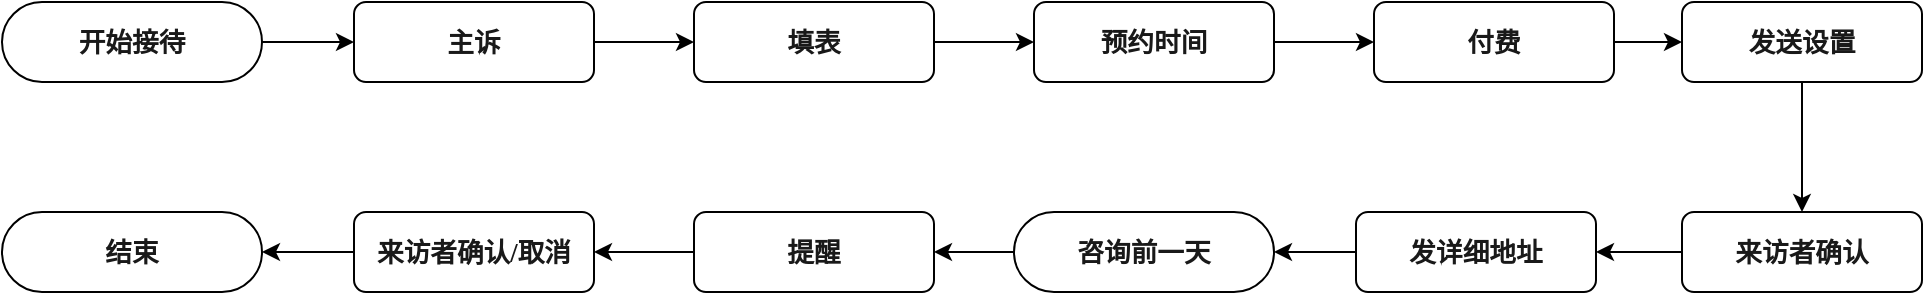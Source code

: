 <mxfile version="24.5.3" type="github">
  <diagram id="C5RBs43oDa-KdzZeNtuy" name="Page-1">
    <mxGraphModel dx="1185" dy="1851" grid="1" gridSize="10" guides="1" tooltips="1" connect="1" arrows="1" fold="1" page="1" pageScale="1" pageWidth="827" pageHeight="1169" math="0" shadow="0">
      <root>
        <mxCell id="WIyWlLk6GJQsqaUBKTNV-0" />
        <mxCell id="WIyWlLk6GJQsqaUBKTNV-1" parent="WIyWlLk6GJQsqaUBKTNV-0" />
        <UserObject label="&lt;span style=&quot;font-family:&#39;Microsoft YaHei&#39;; font-size:10pt; font-weight:600; color:#191919;&quot;&gt;主诉&lt;/span&gt;" tooltip="https://www.wjx.top/vm/PAEKFaG.aspx# " id="WIyWlLk6GJQsqaUBKTNV-3">
          <mxCell style="rounded=1;whiteSpace=wrap;html=1;fontSize=12;glass=0;strokeWidth=1;shadow=0;" parent="WIyWlLk6GJQsqaUBKTNV-1" vertex="1">
            <mxGeometry x="206" y="-15" width="120" height="40" as="geometry" />
          </mxCell>
        </UserObject>
        <mxCell id="7XbU0VK9b8gOayEAfSGL-2" value="&lt;span style=&quot;color: rgb(25, 25, 25); font-family: &amp;quot;Microsoft YaHei&amp;quot;; font-size: 13.333px; font-weight: 600;&quot;&gt;开始接待&lt;/span&gt;" style="html=1;dashed=0;whiteSpace=wrap;shape=mxgraph.dfd.start" vertex="1" parent="WIyWlLk6GJQsqaUBKTNV-1">
          <mxGeometry x="30" y="-15" width="130" height="40" as="geometry" />
        </mxCell>
        <mxCell id="7XbU0VK9b8gOayEAfSGL-8" value="" style="edgeStyle=orthogonalEdgeStyle;rounded=0;orthogonalLoop=1;jettySize=auto;html=1;" edge="1" parent="WIyWlLk6GJQsqaUBKTNV-1" source="7XbU0VK9b8gOayEAfSGL-5" target="7XbU0VK9b8gOayEAfSGL-7">
          <mxGeometry relative="1" as="geometry" />
        </mxCell>
        <UserObject label="&lt;span style=&quot;font-family:&#39;Microsoft YaHei&#39;; font-size:10pt; font-weight:600; color:#191919;&quot;&gt;填表&lt;/span&gt;" tooltip="https://www.wjx.top/vm/PAEKFaG.aspx# " id="7XbU0VK9b8gOayEAfSGL-5">
          <mxCell style="rounded=1;whiteSpace=wrap;html=1;fontSize=12;glass=0;strokeWidth=1;shadow=0;" vertex="1" parent="WIyWlLk6GJQsqaUBKTNV-1">
            <mxGeometry x="376" y="-15" width="120" height="40" as="geometry" />
          </mxCell>
        </UserObject>
        <mxCell id="7XbU0VK9b8gOayEAfSGL-10" value="" style="edgeStyle=orthogonalEdgeStyle;rounded=0;orthogonalLoop=1;jettySize=auto;html=1;" edge="1" parent="WIyWlLk6GJQsqaUBKTNV-1" source="7XbU0VK9b8gOayEAfSGL-7" target="7XbU0VK9b8gOayEAfSGL-9">
          <mxGeometry relative="1" as="geometry" />
        </mxCell>
        <mxCell id="7XbU0VK9b8gOayEAfSGL-7" value="&lt;span style=&quot;font-family:&#39;Microsoft YaHei&#39;; font-size:10pt; font-weight:600; color:#191919;&quot;&gt;预约时间&lt;/span&gt;" style="rounded=1;whiteSpace=wrap;html=1;fontSize=12;glass=0;strokeWidth=1;shadow=0;" vertex="1" parent="WIyWlLk6GJQsqaUBKTNV-1">
          <mxGeometry x="546" y="-15" width="120" height="40" as="geometry" />
        </mxCell>
        <mxCell id="7XbU0VK9b8gOayEAfSGL-16" value="" style="edgeStyle=orthogonalEdgeStyle;rounded=0;orthogonalLoop=1;jettySize=auto;html=1;" edge="1" parent="WIyWlLk6GJQsqaUBKTNV-1" source="7XbU0VK9b8gOayEAfSGL-9" target="7XbU0VK9b8gOayEAfSGL-15">
          <mxGeometry relative="1" as="geometry" />
        </mxCell>
        <mxCell id="7XbU0VK9b8gOayEAfSGL-9" value="&lt;span style=&quot;font-family:&#39;Microsoft YaHei&#39;; font-size:10pt; font-weight:600; color:#191919;&quot;&gt;付费&lt;/span&gt;" style="rounded=1;whiteSpace=wrap;html=1;fontSize=12;glass=0;strokeWidth=1;shadow=0;" vertex="1" parent="WIyWlLk6GJQsqaUBKTNV-1">
          <mxGeometry x="716" y="-15" width="120" height="40" as="geometry" />
        </mxCell>
        <mxCell id="7XbU0VK9b8gOayEAfSGL-11" value="" style="edgeStyle=orthogonalEdgeStyle;rounded=0;orthogonalLoop=1;jettySize=auto;html=1;exitX=1;exitY=0.5;exitDx=0;exitDy=0;exitPerimeter=0;entryX=0;entryY=0.5;entryDx=0;entryDy=0;" edge="1" parent="WIyWlLk6GJQsqaUBKTNV-1" source="7XbU0VK9b8gOayEAfSGL-2" target="WIyWlLk6GJQsqaUBKTNV-3">
          <mxGeometry relative="1" as="geometry">
            <mxPoint x="520" y="15" as="sourcePoint" />
            <mxPoint x="570" y="15" as="targetPoint" />
          </mxGeometry>
        </mxCell>
        <mxCell id="7XbU0VK9b8gOayEAfSGL-12" value="" style="edgeStyle=orthogonalEdgeStyle;rounded=0;orthogonalLoop=1;jettySize=auto;html=1;exitX=1;exitY=0.5;exitDx=0;exitDy=0;entryX=0;entryY=0.5;entryDx=0;entryDy=0;" edge="1" parent="WIyWlLk6GJQsqaUBKTNV-1" source="WIyWlLk6GJQsqaUBKTNV-3" target="7XbU0VK9b8gOayEAfSGL-5">
          <mxGeometry relative="1" as="geometry">
            <mxPoint x="530" y="25" as="sourcePoint" />
            <mxPoint x="580" y="25" as="targetPoint" />
          </mxGeometry>
        </mxCell>
        <mxCell id="7XbU0VK9b8gOayEAfSGL-18" value="" style="edgeStyle=orthogonalEdgeStyle;rounded=0;orthogonalLoop=1;jettySize=auto;html=1;exitX=0.5;exitY=1;exitDx=0;exitDy=0;" edge="1" parent="WIyWlLk6GJQsqaUBKTNV-1" source="7XbU0VK9b8gOayEAfSGL-15" target="7XbU0VK9b8gOayEAfSGL-17">
          <mxGeometry relative="1" as="geometry" />
        </mxCell>
        <mxCell id="7XbU0VK9b8gOayEAfSGL-15" value="&lt;span style=&quot;font-family:&#39;Microsoft YaHei&#39;; font-size:10pt; font-weight:600; color:#191919;&quot;&gt;发送设置&lt;/span&gt;" style="rounded=1;whiteSpace=wrap;html=1;fontSize=12;glass=0;strokeWidth=1;shadow=0;" vertex="1" parent="WIyWlLk6GJQsqaUBKTNV-1">
          <mxGeometry x="870" y="-15" width="120" height="40" as="geometry" />
        </mxCell>
        <mxCell id="7XbU0VK9b8gOayEAfSGL-20" value="" style="edgeStyle=orthogonalEdgeStyle;rounded=0;orthogonalLoop=1;jettySize=auto;html=1;" edge="1" parent="WIyWlLk6GJQsqaUBKTNV-1" source="7XbU0VK9b8gOayEAfSGL-17" target="7XbU0VK9b8gOayEAfSGL-19">
          <mxGeometry relative="1" as="geometry" />
        </mxCell>
        <mxCell id="7XbU0VK9b8gOayEAfSGL-17" value="&lt;span style=&quot;font-family:&#39;Microsoft YaHei&#39;; font-size:10pt; font-weight:600; color:#191919;&quot;&gt;来访者确认&lt;/span&gt;" style="rounded=1;whiteSpace=wrap;html=1;fontSize=12;glass=0;strokeWidth=1;shadow=0;" vertex="1" parent="WIyWlLk6GJQsqaUBKTNV-1">
          <mxGeometry x="870" y="90" width="120" height="40" as="geometry" />
        </mxCell>
        <mxCell id="7XbU0VK9b8gOayEAfSGL-22" value="" style="edgeStyle=orthogonalEdgeStyle;rounded=0;orthogonalLoop=1;jettySize=auto;html=1;" edge="1" parent="WIyWlLk6GJQsqaUBKTNV-1" source="7XbU0VK9b8gOayEAfSGL-19" target="7XbU0VK9b8gOayEAfSGL-21">
          <mxGeometry relative="1" as="geometry" />
        </mxCell>
        <mxCell id="7XbU0VK9b8gOayEAfSGL-19" value="&lt;span style=&quot;font-family:&#39;Microsoft YaHei&#39;; font-size:10pt; font-weight:600; color:#191919;&quot;&gt;发详细地址&lt;/span&gt;" style="rounded=1;whiteSpace=wrap;html=1;fontSize=12;glass=0;strokeWidth=1;shadow=0;" vertex="1" parent="WIyWlLk6GJQsqaUBKTNV-1">
          <mxGeometry x="707" y="90" width="120" height="40" as="geometry" />
        </mxCell>
        <mxCell id="7XbU0VK9b8gOayEAfSGL-21" value="&lt;b style=&quot;color: rgb(25, 25, 25); font-family: &amp;quot;Microsoft YaHei&amp;quot;; font-size: 13.333px;&quot;&gt;咨询前一天&lt;/b&gt;" style="html=1;dashed=0;whiteSpace=wrap;shape=mxgraph.dfd.start" vertex="1" parent="WIyWlLk6GJQsqaUBKTNV-1">
          <mxGeometry x="536" y="90" width="130" height="40" as="geometry" />
        </mxCell>
        <mxCell id="7XbU0VK9b8gOayEAfSGL-23" value="&lt;span style=&quot;font-family:&#39;Microsoft YaHei&#39;; font-size:10pt; font-weight:600; color:#191919;&quot;&gt;提醒&lt;/span&gt;" style="rounded=1;whiteSpace=wrap;html=1;fontSize=12;glass=0;strokeWidth=1;shadow=0;" vertex="1" parent="WIyWlLk6GJQsqaUBKTNV-1">
          <mxGeometry x="376" y="90" width="120" height="40" as="geometry" />
        </mxCell>
        <mxCell id="7XbU0VK9b8gOayEAfSGL-29" value="" style="edgeStyle=orthogonalEdgeStyle;rounded=0;orthogonalLoop=1;jettySize=auto;html=1;entryX=1;entryY=0.5;entryDx=0;entryDy=0;entryPerimeter=0;" edge="1" parent="WIyWlLk6GJQsqaUBKTNV-1" source="7XbU0VK9b8gOayEAfSGL-25" target="7XbU0VK9b8gOayEAfSGL-28">
          <mxGeometry relative="1" as="geometry" />
        </mxCell>
        <mxCell id="7XbU0VK9b8gOayEAfSGL-25" value="&lt;span style=&quot;font-family:&#39;Microsoft YaHei&#39;; font-size:10pt; font-weight:600; color:#191919;&quot;&gt;来访者确认/取消&lt;/span&gt;" style="rounded=1;whiteSpace=wrap;html=1;fontSize=12;glass=0;strokeWidth=1;shadow=0;" vertex="1" parent="WIyWlLk6GJQsqaUBKTNV-1">
          <mxGeometry x="206" y="90" width="120" height="40" as="geometry" />
        </mxCell>
        <mxCell id="7XbU0VK9b8gOayEAfSGL-26" value="" style="edgeStyle=orthogonalEdgeStyle;rounded=0;orthogonalLoop=1;jettySize=auto;html=1;exitX=0;exitY=0.5;exitDx=0;exitDy=0;exitPerimeter=0;entryX=1;entryY=0.5;entryDx=0;entryDy=0;" edge="1" parent="WIyWlLk6GJQsqaUBKTNV-1" source="7XbU0VK9b8gOayEAfSGL-21" target="7XbU0VK9b8gOayEAfSGL-23">
          <mxGeometry relative="1" as="geometry">
            <mxPoint x="510" y="369" as="sourcePoint" />
            <mxPoint x="560" y="369" as="targetPoint" />
          </mxGeometry>
        </mxCell>
        <mxCell id="7XbU0VK9b8gOayEAfSGL-27" value="" style="edgeStyle=orthogonalEdgeStyle;rounded=0;orthogonalLoop=1;jettySize=auto;html=1;exitX=0;exitY=0.5;exitDx=0;exitDy=0;entryX=1;entryY=0.5;entryDx=0;entryDy=0;" edge="1" parent="WIyWlLk6GJQsqaUBKTNV-1" source="7XbU0VK9b8gOayEAfSGL-23" target="7XbU0VK9b8gOayEAfSGL-25">
          <mxGeometry relative="1" as="geometry">
            <mxPoint x="520" y="379" as="sourcePoint" />
            <mxPoint x="570" y="379" as="targetPoint" />
          </mxGeometry>
        </mxCell>
        <mxCell id="7XbU0VK9b8gOayEAfSGL-28" value="&lt;span style=&quot;color: rgb(25, 25, 25); font-family: &amp;quot;Microsoft YaHei&amp;quot;; font-size: 13.333px; font-weight: 600;&quot;&gt;结束&lt;/span&gt;" style="html=1;dashed=0;whiteSpace=wrap;shape=mxgraph.dfd.start" vertex="1" parent="WIyWlLk6GJQsqaUBKTNV-1">
          <mxGeometry x="30" y="90" width="130" height="40" as="geometry" />
        </mxCell>
      </root>
    </mxGraphModel>
  </diagram>
</mxfile>
